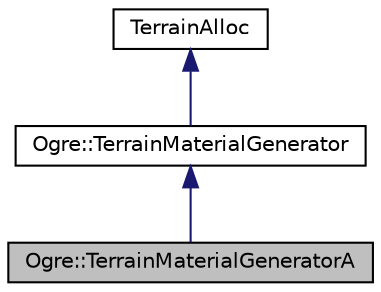digraph "Ogre::TerrainMaterialGeneratorA"
{
  bgcolor="transparent";
  edge [fontname="Helvetica",fontsize="10",labelfontname="Helvetica",labelfontsize="10"];
  node [fontname="Helvetica",fontsize="10",shape=record];
  Node0 [label="Ogre::TerrainMaterialGeneratorA",height=0.2,width=0.4,color="black", fillcolor="grey75", style="filled", fontcolor="black"];
  Node1 -> Node0 [dir="back",color="midnightblue",fontsize="10",style="solid",fontname="Helvetica"];
  Node1 [label="Ogre::TerrainMaterialGenerator",height=0.2,width=0.4,color="black",URL="$class_ogre_1_1_terrain_material_generator.html",tooltip="Class that provides functionality to generate materials for use with a terrain. "];
  Node2 -> Node1 [dir="back",color="midnightblue",fontsize="10",style="solid",fontname="Helvetica"];
  Node2 [label="TerrainAlloc",height=0.2,width=0.4,color="black",URL="$class_ogre_1_1_allocated_object.html"];
}
